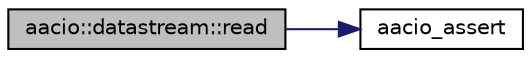 digraph "aacio::datastream::read"
{
  edge [fontname="Helvetica",fontsize="10",labelfontname="Helvetica",labelfontsize="10"];
  node [fontname="Helvetica",fontsize="10",shape=record];
  rankdir="LR";
  Node7 [label="aacio::datastream::read",height=0.2,width=0.4,color="black", fillcolor="grey75", style="filled", fontcolor="black"];
  Node7 -> Node8 [color="midnightblue",fontsize="10",style="solid"];
  Node8 [label="aacio_assert",height=0.2,width=0.4,color="black", fillcolor="white", style="filled",URL="$group__systemcapi.html#gaf5c36ddbe4ddd977456ac9aefcdb923f",tooltip="Aborts processing of this action and unwinds all pending changes. "];
}
